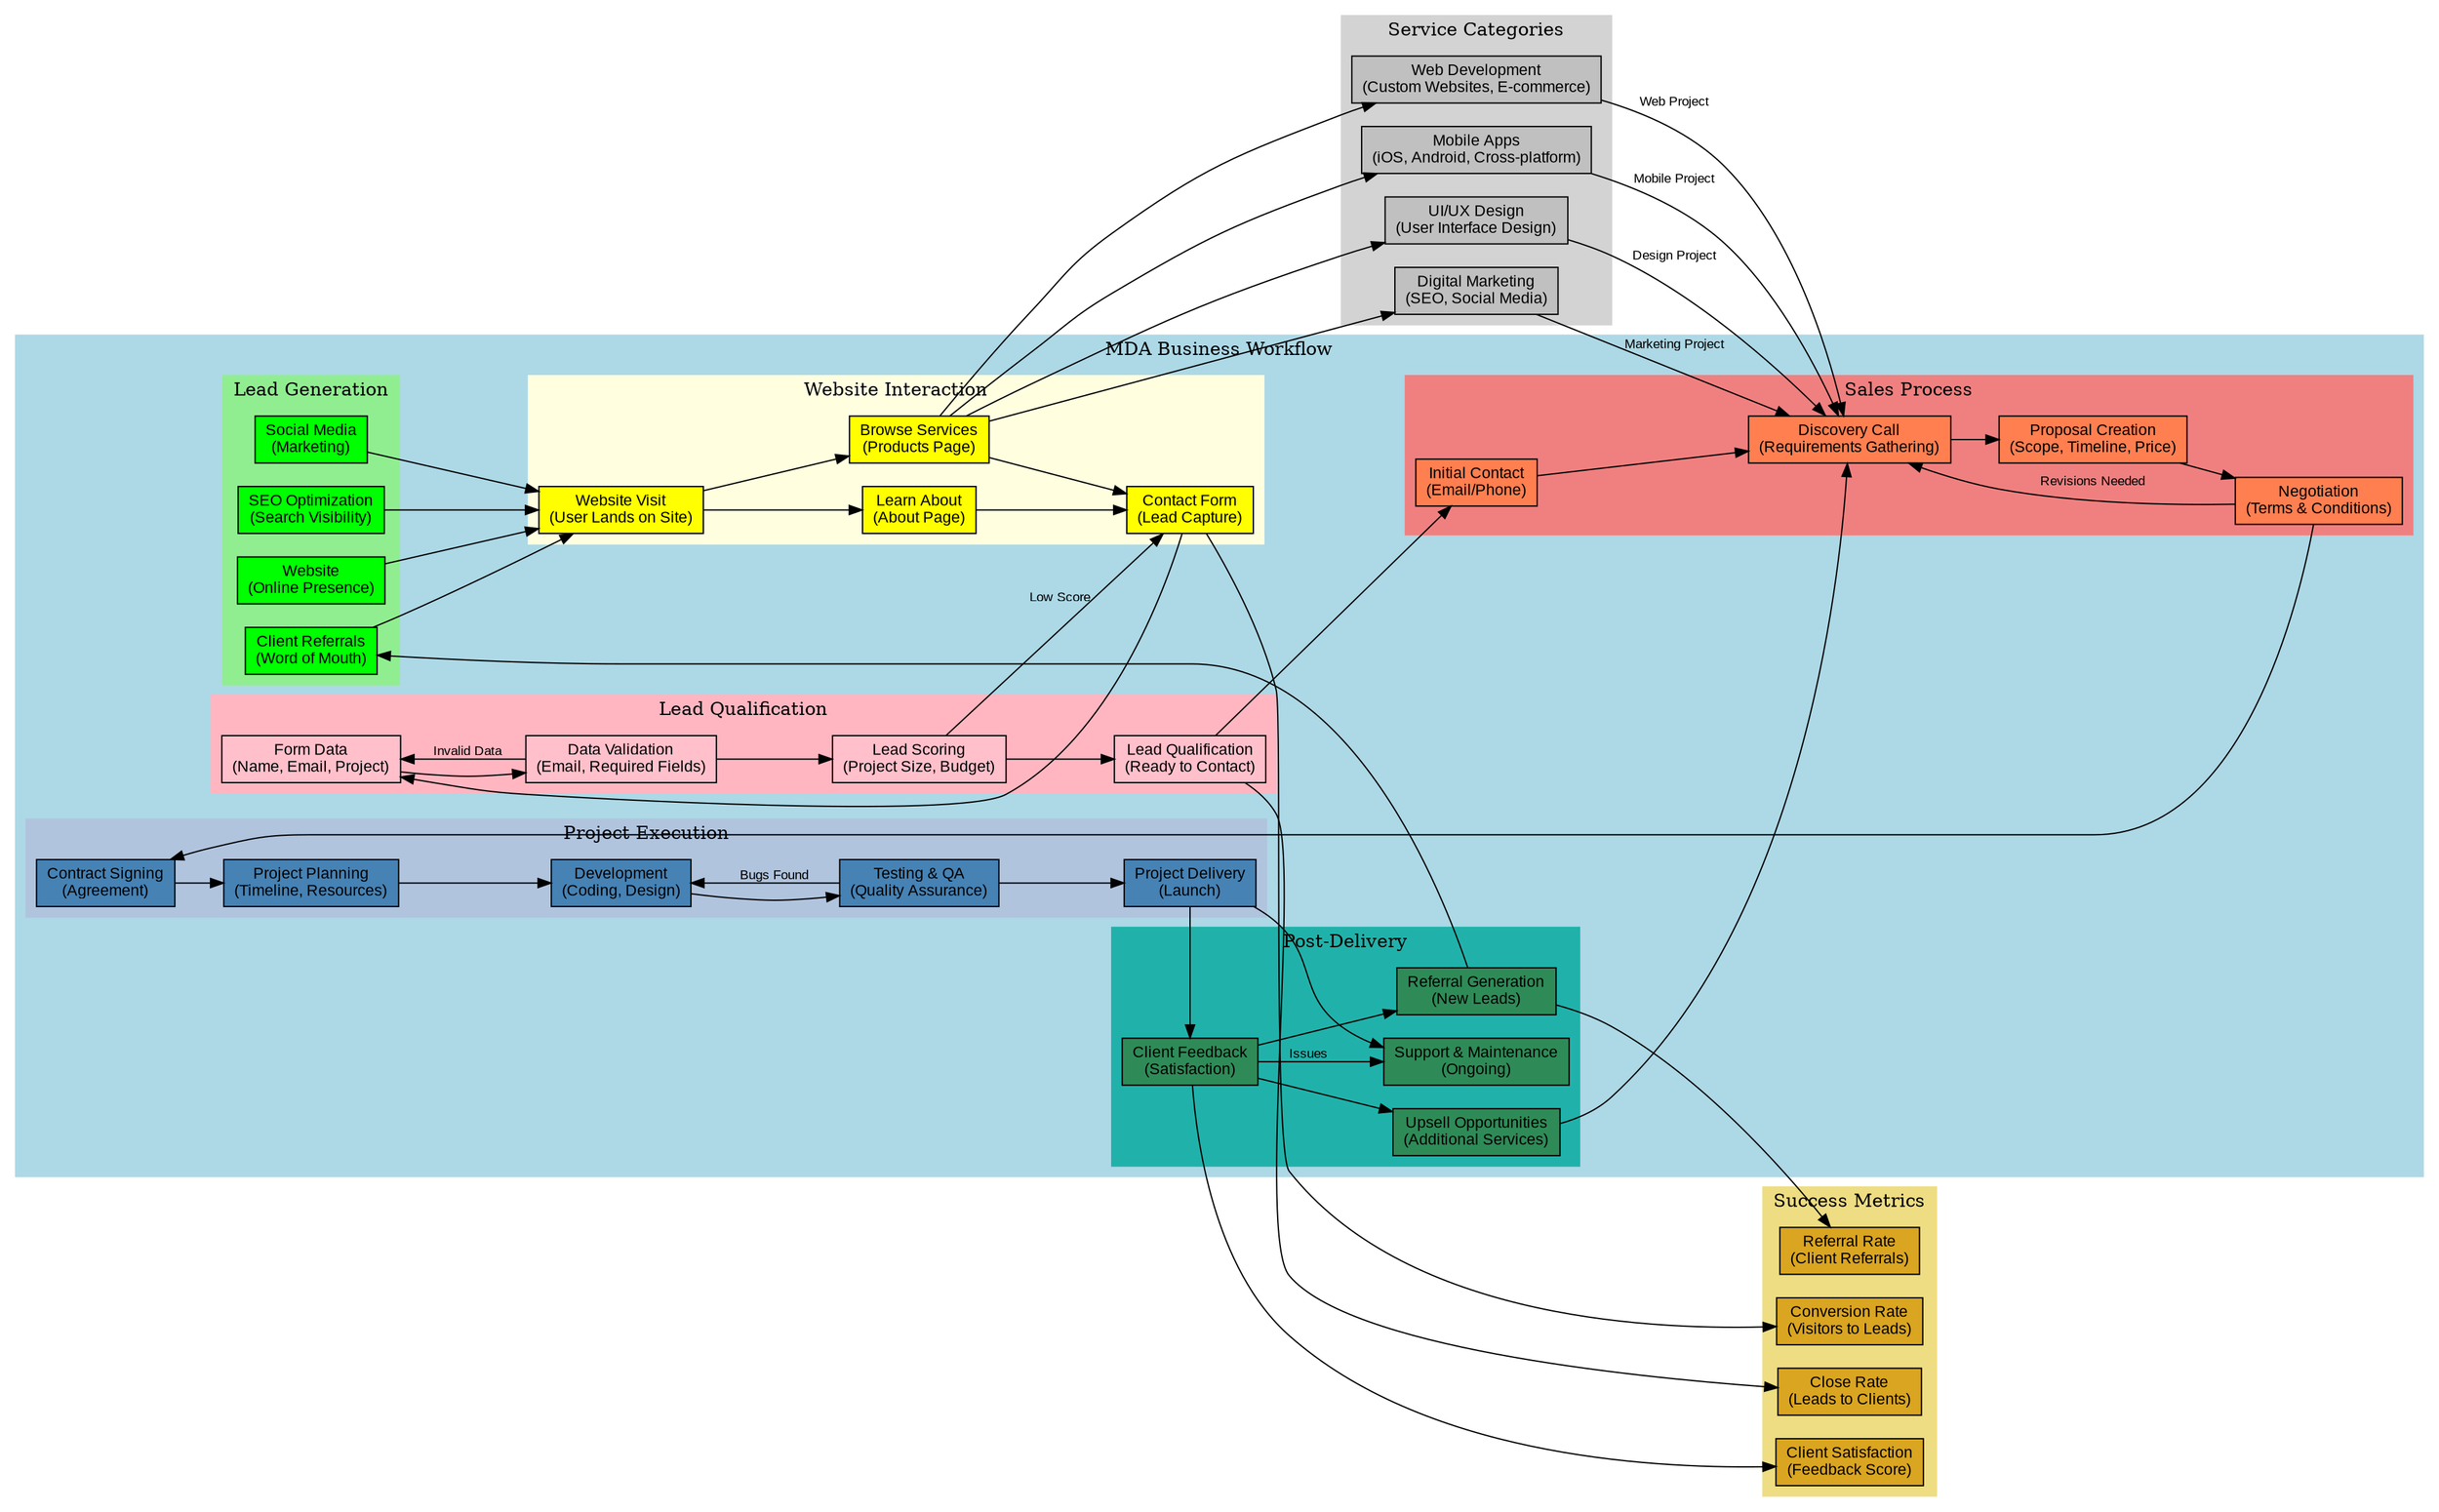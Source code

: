 digraph MDA_Business_Workflow {
    // Graph settings
    rankdir=LR;
    node [shape=box, style=filled, fontname="Arial", fontsize=12];
    edge [fontname="Arial", fontsize=10];
    
    // Business Process Flow
    subgraph cluster_business {
        label="MDA Business Workflow";
        style=filled;
        color=lightblue;
        
        // Lead Generation
        subgraph cluster_lead_gen {
            label="Lead Generation";
            style=filled;
            color=lightgreen;
            
            Website [label="Website\n(Online Presence)", fillcolor=green];
            SEO [label="SEO Optimization\n(Search Visibility)", fillcolor=green];
            SocialMedia [label="Social Media\n(Marketing)", fillcolor=green];
            Referrals [label="Client Referrals\n(Word of Mouth)", fillcolor=green];
        }
        
        // Website Interaction
        subgraph cluster_interaction {
            label="Website Interaction";
            style=filled;
            color=lightyellow;
            
            Visit [label="Website Visit\n(User Lands on Site)", fillcolor=yellow];
            Browse [label="Browse Services\n(Products Page)", fillcolor=yellow];
            Learn [label="Learn About\n(About Page)", fillcolor=yellow];
            Contact [label="Contact Form\n(Lead Capture)", fillcolor=yellow];
        }
        
        // Lead Qualification
        subgraph cluster_qualification {
            label="Lead Qualification";
            style=filled;
            color=lightpink;
            
            FormData [label="Form Data\n(Name, Email, Project)", fillcolor=pink];
            Validation [label="Data Validation\n(Email, Required Fields)", fillcolor=pink];
            LeadScore [label="Lead Scoring\n(Project Size, Budget)", fillcolor=pink];
            Qualification [label="Lead Qualification\n(Ready to Contact)", fillcolor=pink];
        }
        
        // Sales Process
        subgraph cluster_sales {
            label="Sales Process";
            style=filled;
            color=lightcoral;
            
            InitialContact [label="Initial Contact\n(Email/Phone)", fillcolor=coral];
            Discovery [label="Discovery Call\n(Requirements Gathering)", fillcolor=coral];
            Proposal [label="Proposal Creation\n(Scope, Timeline, Price)", fillcolor=coral];
            Negotiation [label="Negotiation\n(Terms & Conditions)", fillcolor=coral];
        }
        
        // Project Execution
        subgraph cluster_execution {
            label="Project Execution";
            style=filled;
            color=lightsteelblue;
            
            Contract [label="Contract Signing\n(Agreement)", fillcolor=steelblue];
            Planning [label="Project Planning\n(Timeline, Resources)", fillcolor=steelblue];
            Development [label="Development\n(Coding, Design)", fillcolor=steelblue];
            Testing [label="Testing & QA\n(Quality Assurance)", fillcolor=steelblue];
            Delivery [label="Project Delivery\n(Launch)", fillcolor=steelblue];
        }
        
        // Post-Delivery
        subgraph cluster_post_delivery {
            label="Post-Delivery";
            style=filled;
            color=lightseagreen;
            
            Support [label="Support & Maintenance\n(Ongoing)", fillcolor=seagreen];
            Feedback [label="Client Feedback\n(Satisfaction)", fillcolor=seagreen];
            Referral [label="Referral Generation\n(New Leads)", fillcolor=seagreen];
            Upsell [label="Upsell Opportunities\n(Additional Services)", fillcolor=seagreen];
        }
    }
    
    // Service Categories
    subgraph cluster_services {
        label="Service Categories";
        style=filled;
        color=lightgray;
        
        WebDev [label="Web Development\n(Custom Websites, E-commerce)", fillcolor=gray];
        MobileApps [label="Mobile Apps\n(iOS, Android, Cross-platform)", fillcolor=gray];
        UIUX [label="UI/UX Design\n(User Interface Design)", fillcolor=gray];
        Marketing [label="Digital Marketing\n(SEO, Social Media)", fillcolor=gray];
    }
    
    // Lead Generation Flow
    Website -> Visit;
    SEO -> Visit;
    SocialMedia -> Visit;
    Referrals -> Visit;
    
    // Website Interaction Flow
    Visit -> Browse;
    Visit -> Learn;
    Browse -> Contact;
    Learn -> Contact;
    
    // Service Selection
    Browse -> WebDev;
    Browse -> MobileApps;
    Browse -> UIUX;
    Browse -> Marketing;
    
    // Lead Qualification Flow
    Contact -> FormData;
    FormData -> Validation;
    Validation -> LeadScore;
    LeadScore -> Qualification;
    
    // Sales Process Flow
    Qualification -> InitialContact;
    InitialContact -> Discovery;
    Discovery -> Proposal;
    Proposal -> Negotiation;
    
    // Project Execution Flow
    Negotiation -> Contract;
    Contract -> Planning;
    Planning -> Development;
    Development -> Testing;
    Testing -> Delivery;
    
    // Post-Delivery Flow
    Delivery -> Support;
    Delivery -> Feedback;
    Feedback -> Referral;
    Feedback -> Upsell;
    
    // Referral Loop
    Referral -> Referrals;
    Upsell -> Discovery;
    
    // Service-Specific Flows
    WebDev -> Discovery [label="Web Project"];
    MobileApps -> Discovery [label="Mobile Project"];
    UIUX -> Discovery [label="Design Project"];
    Marketing -> Discovery [label="Marketing Project"];
    
    // Decision Points
    Validation -> FormData [label="Invalid Data"];
    LeadScore -> Contact [label="Low Score"];
    Negotiation -> Discovery [label="Revisions Needed"];
    Testing -> Development [label="Bugs Found"];
    Feedback -> Support [label="Issues"];
    
    // Success Metrics
    subgraph cluster_metrics {
        label="Success Metrics";
        style=filled;
        color=lightgoldenrod;
        
        ConversionRate [label="Conversion Rate\n(Visitors to Leads)", fillcolor=goldenrod];
        CloseRate [label="Close Rate\n(Leads to Clients)", fillcolor=goldenrod];
        ClientSatisfaction [label="Client Satisfaction\n(Feedback Score)", fillcolor=goldenrod];
        ReferralRate [label="Referral Rate\n(Client Referrals)", fillcolor=goldenrod];
    }
    
    // Metrics Connections
    Contact -> ConversionRate;
    Qualification -> CloseRate;
    Feedback -> ClientSatisfaction;
    Referral -> ReferralRate;
} 